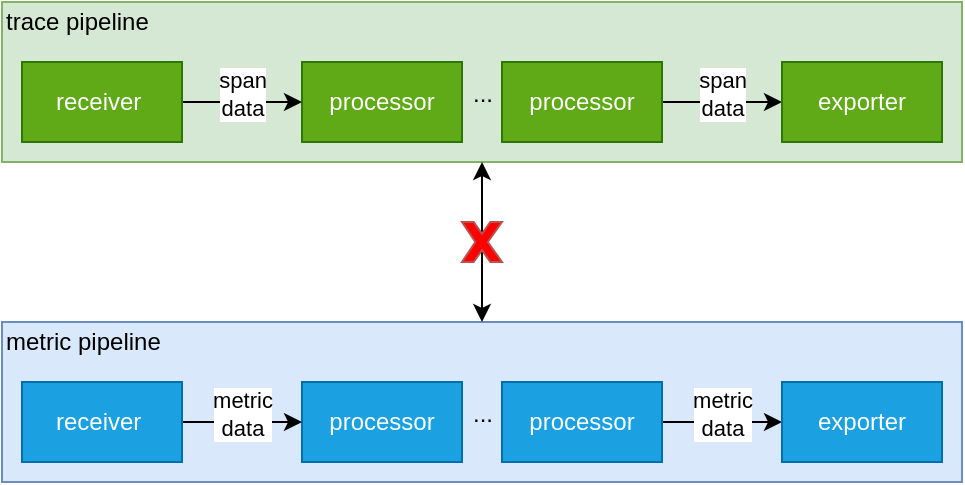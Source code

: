 <mxfile version="21.3.0" type="github">
  <diagram name="Page-1" id="XZfoZHr2Z5F9dKNYOie7">
    <mxGraphModel dx="707" dy="438" grid="1" gridSize="10" guides="1" tooltips="1" connect="1" arrows="1" fold="1" page="1" pageScale="1" pageWidth="850" pageHeight="1100" math="0" shadow="0">
      <root>
        <mxCell id="0" />
        <mxCell id="1" parent="0" />
        <mxCell id="iraGcjiHwY1_i6Sb8XD3-27" value="" style="rounded=0;whiteSpace=wrap;html=1;fillColor=#dae8fc;strokeColor=#6c8ebf;" parent="1" vertex="1">
          <mxGeometry x="50" y="370" width="480" height="80" as="geometry" />
        </mxCell>
        <mxCell id="iraGcjiHwY1_i6Sb8XD3-26" value="" style="rounded=0;whiteSpace=wrap;html=1;fillColor=#d5e8d4;strokeColor=#82b366;" parent="1" vertex="1">
          <mxGeometry x="50" y="210" width="480" height="80" as="geometry" />
        </mxCell>
        <mxCell id="iraGcjiHwY1_i6Sb8XD3-2" value="processor" style="rounded=0;whiteSpace=wrap;html=1;fillColor=#60a917;fontColor=#ffffff;strokeColor=#2D7600;" parent="1" vertex="1">
          <mxGeometry x="200" y="240" width="80" height="40" as="geometry" />
        </mxCell>
        <mxCell id="iraGcjiHwY1_i6Sb8XD3-12" style="edgeStyle=orthogonalEdgeStyle;rounded=0;orthogonalLoop=1;jettySize=auto;html=1;exitX=1;exitY=0.5;exitDx=0;exitDy=0;entryX=0;entryY=0.5;entryDx=0;entryDy=0;" parent="1" source="iraGcjiHwY1_i6Sb8XD3-5" target="iraGcjiHwY1_i6Sb8XD3-11" edge="1">
          <mxGeometry relative="1" as="geometry">
            <Array as="points">
              <mxPoint x="420" y="260" />
              <mxPoint x="420" y="260" />
            </Array>
          </mxGeometry>
        </mxCell>
        <mxCell id="iraGcjiHwY1_i6Sb8XD3-5" value="processor" style="rounded=0;whiteSpace=wrap;html=1;fillColor=#60a917;fontColor=#ffffff;strokeColor=#2D7600;" parent="1" vertex="1">
          <mxGeometry x="300" y="240" width="80" height="40" as="geometry" />
        </mxCell>
        <mxCell id="iraGcjiHwY1_i6Sb8XD3-6" value="..." style="text;html=1;align=center;verticalAlign=middle;resizable=0;points=[];autosize=1;strokeColor=none;fillColor=none;" parent="1" vertex="1">
          <mxGeometry x="275" y="241" width="30" height="30" as="geometry" />
        </mxCell>
        <mxCell id="iraGcjiHwY1_i6Sb8XD3-9" style="edgeStyle=orthogonalEdgeStyle;rounded=0;orthogonalLoop=1;jettySize=auto;html=1;exitX=1;exitY=0.5;exitDx=0;exitDy=0;entryX=0;entryY=0.5;entryDx=0;entryDy=0;" parent="1" source="iraGcjiHwY1_i6Sb8XD3-8" target="iraGcjiHwY1_i6Sb8XD3-2" edge="1">
          <mxGeometry relative="1" as="geometry">
            <Array as="points">
              <mxPoint x="180" y="260" />
            </Array>
          </mxGeometry>
        </mxCell>
        <mxCell id="iraGcjiHwY1_i6Sb8XD3-15" value="span&lt;br&gt;data" style="edgeLabel;html=1;align=center;verticalAlign=middle;resizable=0;points=[];" parent="iraGcjiHwY1_i6Sb8XD3-9" vertex="1" connectable="0">
          <mxGeometry x="-0.398" relative="1" as="geometry">
            <mxPoint x="12" y="-4" as="offset" />
          </mxGeometry>
        </mxCell>
        <mxCell id="iraGcjiHwY1_i6Sb8XD3-8" value="receiver&amp;nbsp;" style="rounded=0;whiteSpace=wrap;html=1;fillColor=#60a917;fontColor=#ffffff;strokeColor=#2D7600;" parent="1" vertex="1">
          <mxGeometry x="60" y="240" width="80" height="40" as="geometry" />
        </mxCell>
        <mxCell id="iraGcjiHwY1_i6Sb8XD3-11" value="exporter" style="rounded=0;whiteSpace=wrap;html=1;fillColor=#60a917;fontColor=#ffffff;strokeColor=#2D7600;" parent="1" vertex="1">
          <mxGeometry x="440" y="240" width="80" height="40" as="geometry" />
        </mxCell>
        <mxCell id="iraGcjiHwY1_i6Sb8XD3-16" value="span&lt;br&gt;data" style="edgeLabel;html=1;align=center;verticalAlign=middle;resizable=0;points=[];" parent="1" vertex="1" connectable="0">
          <mxGeometry x="410.002" y="256" as="geometry" />
        </mxCell>
        <mxCell id="iraGcjiHwY1_i6Sb8XD3-17" value="processor" style="rounded=0;whiteSpace=wrap;html=1;fillColor=#1ba1e2;fontColor=#ffffff;strokeColor=#006EAF;" parent="1" vertex="1">
          <mxGeometry x="200" y="400" width="80" height="40" as="geometry" />
        </mxCell>
        <mxCell id="iraGcjiHwY1_i6Sb8XD3-18" style="edgeStyle=orthogonalEdgeStyle;rounded=0;orthogonalLoop=1;jettySize=auto;html=1;exitX=1;exitY=0.5;exitDx=0;exitDy=0;entryX=0;entryY=0.5;entryDx=0;entryDy=0;" parent="1" source="iraGcjiHwY1_i6Sb8XD3-19" target="iraGcjiHwY1_i6Sb8XD3-24" edge="1">
          <mxGeometry relative="1" as="geometry">
            <Array as="points">
              <mxPoint x="420" y="420" />
              <mxPoint x="420" y="420" />
            </Array>
          </mxGeometry>
        </mxCell>
        <mxCell id="iraGcjiHwY1_i6Sb8XD3-19" value="processor" style="rounded=0;whiteSpace=wrap;html=1;fillColor=#1ba1e2;fontColor=#ffffff;strokeColor=#006EAF;" parent="1" vertex="1">
          <mxGeometry x="300" y="400" width="80" height="40" as="geometry" />
        </mxCell>
        <mxCell id="iraGcjiHwY1_i6Sb8XD3-20" value="..." style="text;html=1;align=center;verticalAlign=middle;resizable=0;points=[];autosize=1;strokeColor=none;fillColor=none;" parent="1" vertex="1">
          <mxGeometry x="275" y="401" width="30" height="30" as="geometry" />
        </mxCell>
        <mxCell id="iraGcjiHwY1_i6Sb8XD3-21" style="edgeStyle=orthogonalEdgeStyle;rounded=0;orthogonalLoop=1;jettySize=auto;html=1;exitX=1;exitY=0.5;exitDx=0;exitDy=0;entryX=0;entryY=0.5;entryDx=0;entryDy=0;" parent="1" source="iraGcjiHwY1_i6Sb8XD3-23" target="iraGcjiHwY1_i6Sb8XD3-17" edge="1">
          <mxGeometry relative="1" as="geometry">
            <Array as="points">
              <mxPoint x="180" y="420" />
            </Array>
          </mxGeometry>
        </mxCell>
        <mxCell id="iraGcjiHwY1_i6Sb8XD3-22" value="metric&lt;br&gt;data" style="edgeLabel;html=1;align=center;verticalAlign=middle;resizable=0;points=[];" parent="iraGcjiHwY1_i6Sb8XD3-21" vertex="1" connectable="0">
          <mxGeometry x="-0.398" relative="1" as="geometry">
            <mxPoint x="12" y="-4" as="offset" />
          </mxGeometry>
        </mxCell>
        <mxCell id="iraGcjiHwY1_i6Sb8XD3-23" value="receiver&amp;nbsp;" style="rounded=0;whiteSpace=wrap;html=1;fillColor=#1ba1e2;fontColor=#ffffff;strokeColor=#006EAF;" parent="1" vertex="1">
          <mxGeometry x="60" y="400" width="80" height="40" as="geometry" />
        </mxCell>
        <mxCell id="iraGcjiHwY1_i6Sb8XD3-24" value="exporter" style="rounded=0;whiteSpace=wrap;html=1;fillColor=#1ba1e2;fontColor=#ffffff;strokeColor=#006EAF;" parent="1" vertex="1">
          <mxGeometry x="440" y="400" width="80" height="40" as="geometry" />
        </mxCell>
        <mxCell id="iraGcjiHwY1_i6Sb8XD3-25" value="metric&lt;br&gt;data" style="edgeLabel;html=1;align=center;verticalAlign=middle;resizable=0;points=[];" parent="1" vertex="1" connectable="0">
          <mxGeometry x="410.002" y="416" as="geometry" />
        </mxCell>
        <mxCell id="iraGcjiHwY1_i6Sb8XD3-28" value="trace pipeline" style="text;html=1;strokeColor=none;fillColor=none;align=left;verticalAlign=middle;whiteSpace=wrap;rounded=0;" parent="1" vertex="1">
          <mxGeometry x="50" y="210" width="100" height="20" as="geometry" />
        </mxCell>
        <mxCell id="iraGcjiHwY1_i6Sb8XD3-30" value="metric pipeline" style="text;html=1;strokeColor=none;fillColor=none;align=left;verticalAlign=middle;whiteSpace=wrap;rounded=0;" parent="1" vertex="1">
          <mxGeometry x="50" y="370" width="100" height="20" as="geometry" />
        </mxCell>
        <mxCell id="tpam9ncr_UPeZZoePjJz-1" value="" style="endArrow=classic;startArrow=classic;html=1;rounded=0;entryX=0.5;entryY=1;entryDx=0;entryDy=0;exitX=0.5;exitY=0;exitDx=0;exitDy=0;" edge="1" parent="1" source="iraGcjiHwY1_i6Sb8XD3-27" target="iraGcjiHwY1_i6Sb8XD3-26">
          <mxGeometry width="50" height="50" relative="1" as="geometry">
            <mxPoint x="260" y="340" as="sourcePoint" />
            <mxPoint x="310" y="290" as="targetPoint" />
          </mxGeometry>
        </mxCell>
        <mxCell id="tpam9ncr_UPeZZoePjJz-2" value="" style="verticalLabelPosition=bottom;verticalAlign=top;html=1;shape=mxgraph.basic.x;fillColor=#FF0000;strokeColor=#b85450;" vertex="1" parent="1">
          <mxGeometry x="280" y="320" width="20" height="20" as="geometry" />
        </mxCell>
      </root>
    </mxGraphModel>
  </diagram>
</mxfile>

